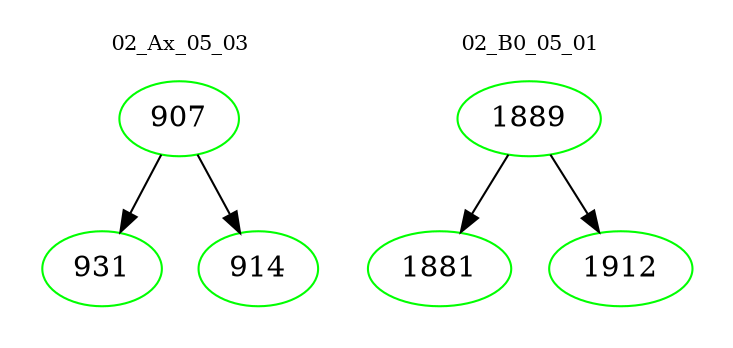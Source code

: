 digraph{
subgraph cluster_0 {
color = white
label = "02_Ax_05_03";
fontsize=10;
T0_907 [label="907", color="green"]
T0_907 -> T0_931 [color="black"]
T0_931 [label="931", color="green"]
T0_907 -> T0_914 [color="black"]
T0_914 [label="914", color="green"]
}
subgraph cluster_1 {
color = white
label = "02_B0_05_01";
fontsize=10;
T1_1889 [label="1889", color="green"]
T1_1889 -> T1_1881 [color="black"]
T1_1881 [label="1881", color="green"]
T1_1889 -> T1_1912 [color="black"]
T1_1912 [label="1912", color="green"]
}
}
